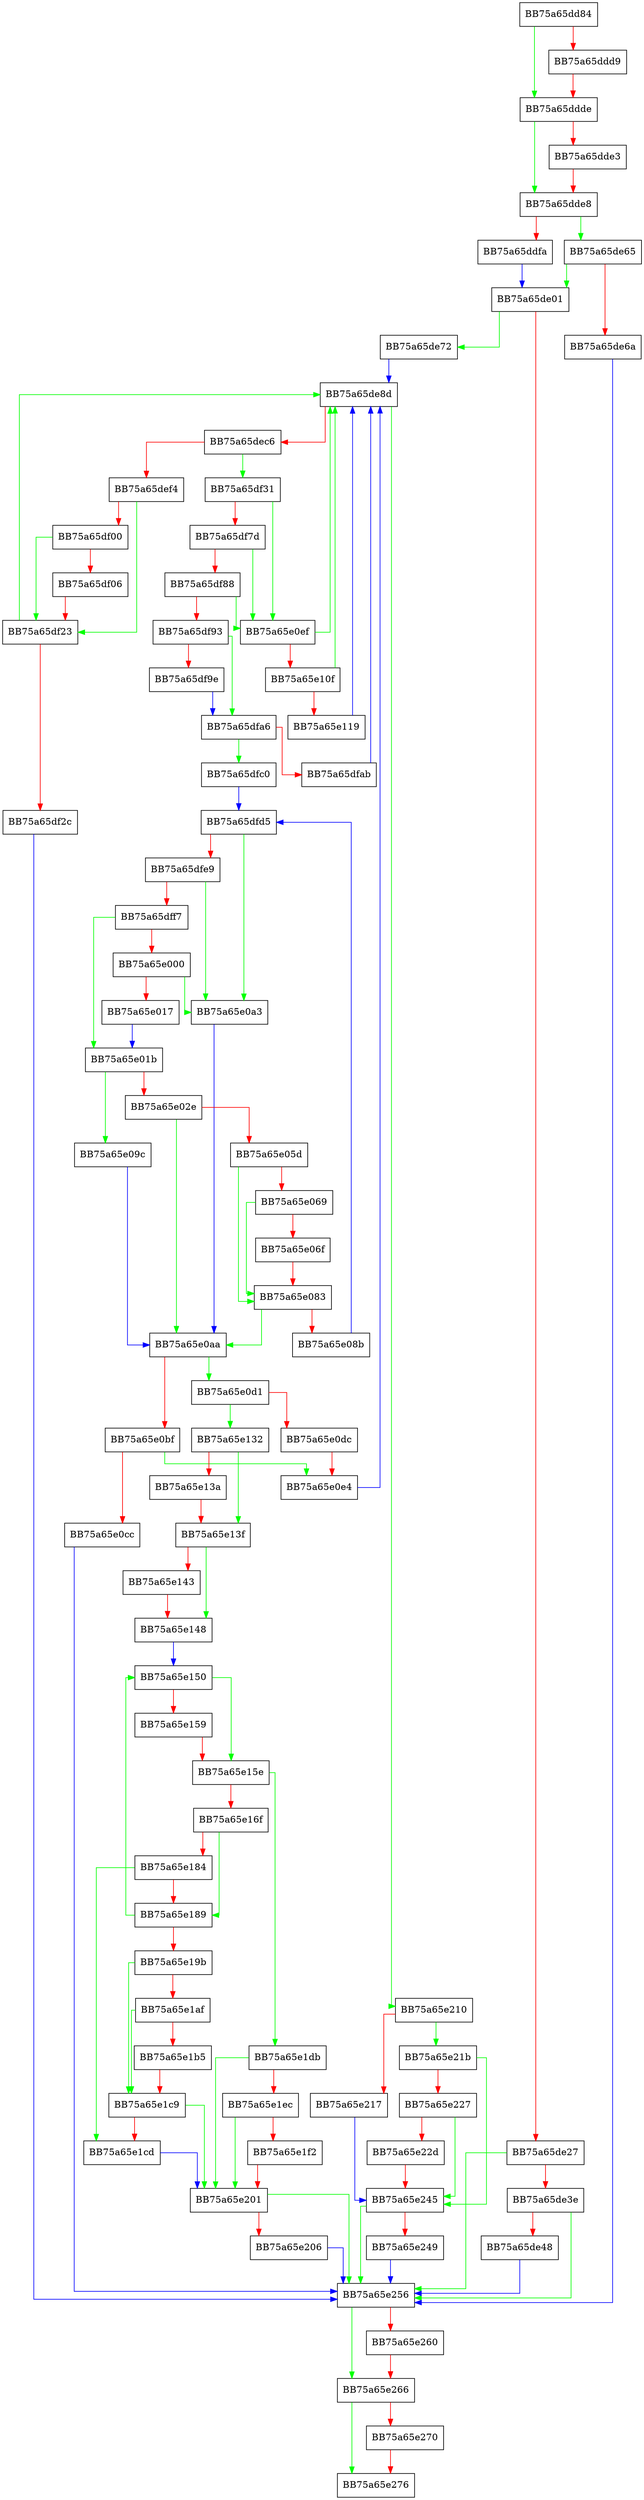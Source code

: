 digraph GetNamespaceProviderPath {
  node [shape="box"];
  graph [splines=ortho];
  BB75a65dd84 -> BB75a65ddde [color="green"];
  BB75a65dd84 -> BB75a65ddd9 [color="red"];
  BB75a65ddd9 -> BB75a65ddde [color="red"];
  BB75a65ddde -> BB75a65dde8 [color="green"];
  BB75a65ddde -> BB75a65dde3 [color="red"];
  BB75a65dde3 -> BB75a65dde8 [color="red"];
  BB75a65dde8 -> BB75a65de65 [color="green"];
  BB75a65dde8 -> BB75a65ddfa [color="red"];
  BB75a65ddfa -> BB75a65de01 [color="blue"];
  BB75a65de01 -> BB75a65de72 [color="green"];
  BB75a65de01 -> BB75a65de27 [color="red"];
  BB75a65de27 -> BB75a65e256 [color="green"];
  BB75a65de27 -> BB75a65de3e [color="red"];
  BB75a65de3e -> BB75a65e256 [color="green"];
  BB75a65de3e -> BB75a65de48 [color="red"];
  BB75a65de48 -> BB75a65e256 [color="blue"];
  BB75a65de65 -> BB75a65de01 [color="green"];
  BB75a65de65 -> BB75a65de6a [color="red"];
  BB75a65de6a -> BB75a65e256 [color="blue"];
  BB75a65de72 -> BB75a65de8d [color="blue"];
  BB75a65de8d -> BB75a65e210 [color="green"];
  BB75a65de8d -> BB75a65dec6 [color="red"];
  BB75a65dec6 -> BB75a65df31 [color="green"];
  BB75a65dec6 -> BB75a65def4 [color="red"];
  BB75a65def4 -> BB75a65df23 [color="green"];
  BB75a65def4 -> BB75a65df00 [color="red"];
  BB75a65df00 -> BB75a65df23 [color="green"];
  BB75a65df00 -> BB75a65df06 [color="red"];
  BB75a65df06 -> BB75a65df23 [color="red"];
  BB75a65df23 -> BB75a65de8d [color="green"];
  BB75a65df23 -> BB75a65df2c [color="red"];
  BB75a65df2c -> BB75a65e256 [color="blue"];
  BB75a65df31 -> BB75a65e0ef [color="green"];
  BB75a65df31 -> BB75a65df7d [color="red"];
  BB75a65df7d -> BB75a65e0ef [color="green"];
  BB75a65df7d -> BB75a65df88 [color="red"];
  BB75a65df88 -> BB75a65e0ef [color="green"];
  BB75a65df88 -> BB75a65df93 [color="red"];
  BB75a65df93 -> BB75a65dfa6 [color="green"];
  BB75a65df93 -> BB75a65df9e [color="red"];
  BB75a65df9e -> BB75a65dfa6 [color="blue"];
  BB75a65dfa6 -> BB75a65dfc0 [color="green"];
  BB75a65dfa6 -> BB75a65dfab [color="red"];
  BB75a65dfab -> BB75a65de8d [color="blue"];
  BB75a65dfc0 -> BB75a65dfd5 [color="blue"];
  BB75a65dfd5 -> BB75a65e0a3 [color="green"];
  BB75a65dfd5 -> BB75a65dfe9 [color="red"];
  BB75a65dfe9 -> BB75a65e0a3 [color="green"];
  BB75a65dfe9 -> BB75a65dff7 [color="red"];
  BB75a65dff7 -> BB75a65e01b [color="green"];
  BB75a65dff7 -> BB75a65e000 [color="red"];
  BB75a65e000 -> BB75a65e0a3 [color="green"];
  BB75a65e000 -> BB75a65e017 [color="red"];
  BB75a65e017 -> BB75a65e01b [color="blue"];
  BB75a65e01b -> BB75a65e09c [color="green"];
  BB75a65e01b -> BB75a65e02e [color="red"];
  BB75a65e02e -> BB75a65e0aa [color="green"];
  BB75a65e02e -> BB75a65e05d [color="red"];
  BB75a65e05d -> BB75a65e083 [color="green"];
  BB75a65e05d -> BB75a65e069 [color="red"];
  BB75a65e069 -> BB75a65e083 [color="green"];
  BB75a65e069 -> BB75a65e06f [color="red"];
  BB75a65e06f -> BB75a65e083 [color="red"];
  BB75a65e083 -> BB75a65e0aa [color="green"];
  BB75a65e083 -> BB75a65e08b [color="red"];
  BB75a65e08b -> BB75a65dfd5 [color="blue"];
  BB75a65e09c -> BB75a65e0aa [color="blue"];
  BB75a65e0a3 -> BB75a65e0aa [color="blue"];
  BB75a65e0aa -> BB75a65e0d1 [color="green"];
  BB75a65e0aa -> BB75a65e0bf [color="red"];
  BB75a65e0bf -> BB75a65e0e4 [color="green"];
  BB75a65e0bf -> BB75a65e0cc [color="red"];
  BB75a65e0cc -> BB75a65e256 [color="blue"];
  BB75a65e0d1 -> BB75a65e132 [color="green"];
  BB75a65e0d1 -> BB75a65e0dc [color="red"];
  BB75a65e0dc -> BB75a65e0e4 [color="red"];
  BB75a65e0e4 -> BB75a65de8d [color="blue"];
  BB75a65e0ef -> BB75a65de8d [color="green"];
  BB75a65e0ef -> BB75a65e10f [color="red"];
  BB75a65e10f -> BB75a65de8d [color="green"];
  BB75a65e10f -> BB75a65e119 [color="red"];
  BB75a65e119 -> BB75a65de8d [color="blue"];
  BB75a65e132 -> BB75a65e13f [color="green"];
  BB75a65e132 -> BB75a65e13a [color="red"];
  BB75a65e13a -> BB75a65e13f [color="red"];
  BB75a65e13f -> BB75a65e148 [color="green"];
  BB75a65e13f -> BB75a65e143 [color="red"];
  BB75a65e143 -> BB75a65e148 [color="red"];
  BB75a65e148 -> BB75a65e150 [color="blue"];
  BB75a65e150 -> BB75a65e15e [color="green"];
  BB75a65e150 -> BB75a65e159 [color="red"];
  BB75a65e159 -> BB75a65e15e [color="red"];
  BB75a65e15e -> BB75a65e1db [color="green"];
  BB75a65e15e -> BB75a65e16f [color="red"];
  BB75a65e16f -> BB75a65e189 [color="green"];
  BB75a65e16f -> BB75a65e184 [color="red"];
  BB75a65e184 -> BB75a65e1cd [color="green"];
  BB75a65e184 -> BB75a65e189 [color="red"];
  BB75a65e189 -> BB75a65e150 [color="green"];
  BB75a65e189 -> BB75a65e19b [color="red"];
  BB75a65e19b -> BB75a65e1c9 [color="green"];
  BB75a65e19b -> BB75a65e1af [color="red"];
  BB75a65e1af -> BB75a65e1c9 [color="green"];
  BB75a65e1af -> BB75a65e1b5 [color="red"];
  BB75a65e1b5 -> BB75a65e1c9 [color="red"];
  BB75a65e1c9 -> BB75a65e201 [color="green"];
  BB75a65e1c9 -> BB75a65e1cd [color="red"];
  BB75a65e1cd -> BB75a65e201 [color="blue"];
  BB75a65e1db -> BB75a65e201 [color="green"];
  BB75a65e1db -> BB75a65e1ec [color="red"];
  BB75a65e1ec -> BB75a65e201 [color="green"];
  BB75a65e1ec -> BB75a65e1f2 [color="red"];
  BB75a65e1f2 -> BB75a65e201 [color="red"];
  BB75a65e201 -> BB75a65e256 [color="green"];
  BB75a65e201 -> BB75a65e206 [color="red"];
  BB75a65e206 -> BB75a65e256 [color="blue"];
  BB75a65e210 -> BB75a65e21b [color="green"];
  BB75a65e210 -> BB75a65e217 [color="red"];
  BB75a65e217 -> BB75a65e245 [color="blue"];
  BB75a65e21b -> BB75a65e245 [color="green"];
  BB75a65e21b -> BB75a65e227 [color="red"];
  BB75a65e227 -> BB75a65e245 [color="green"];
  BB75a65e227 -> BB75a65e22d [color="red"];
  BB75a65e22d -> BB75a65e245 [color="red"];
  BB75a65e245 -> BB75a65e256 [color="green"];
  BB75a65e245 -> BB75a65e249 [color="red"];
  BB75a65e249 -> BB75a65e256 [color="blue"];
  BB75a65e256 -> BB75a65e266 [color="green"];
  BB75a65e256 -> BB75a65e260 [color="red"];
  BB75a65e260 -> BB75a65e266 [color="red"];
  BB75a65e266 -> BB75a65e276 [color="green"];
  BB75a65e266 -> BB75a65e270 [color="red"];
  BB75a65e270 -> BB75a65e276 [color="red"];
}